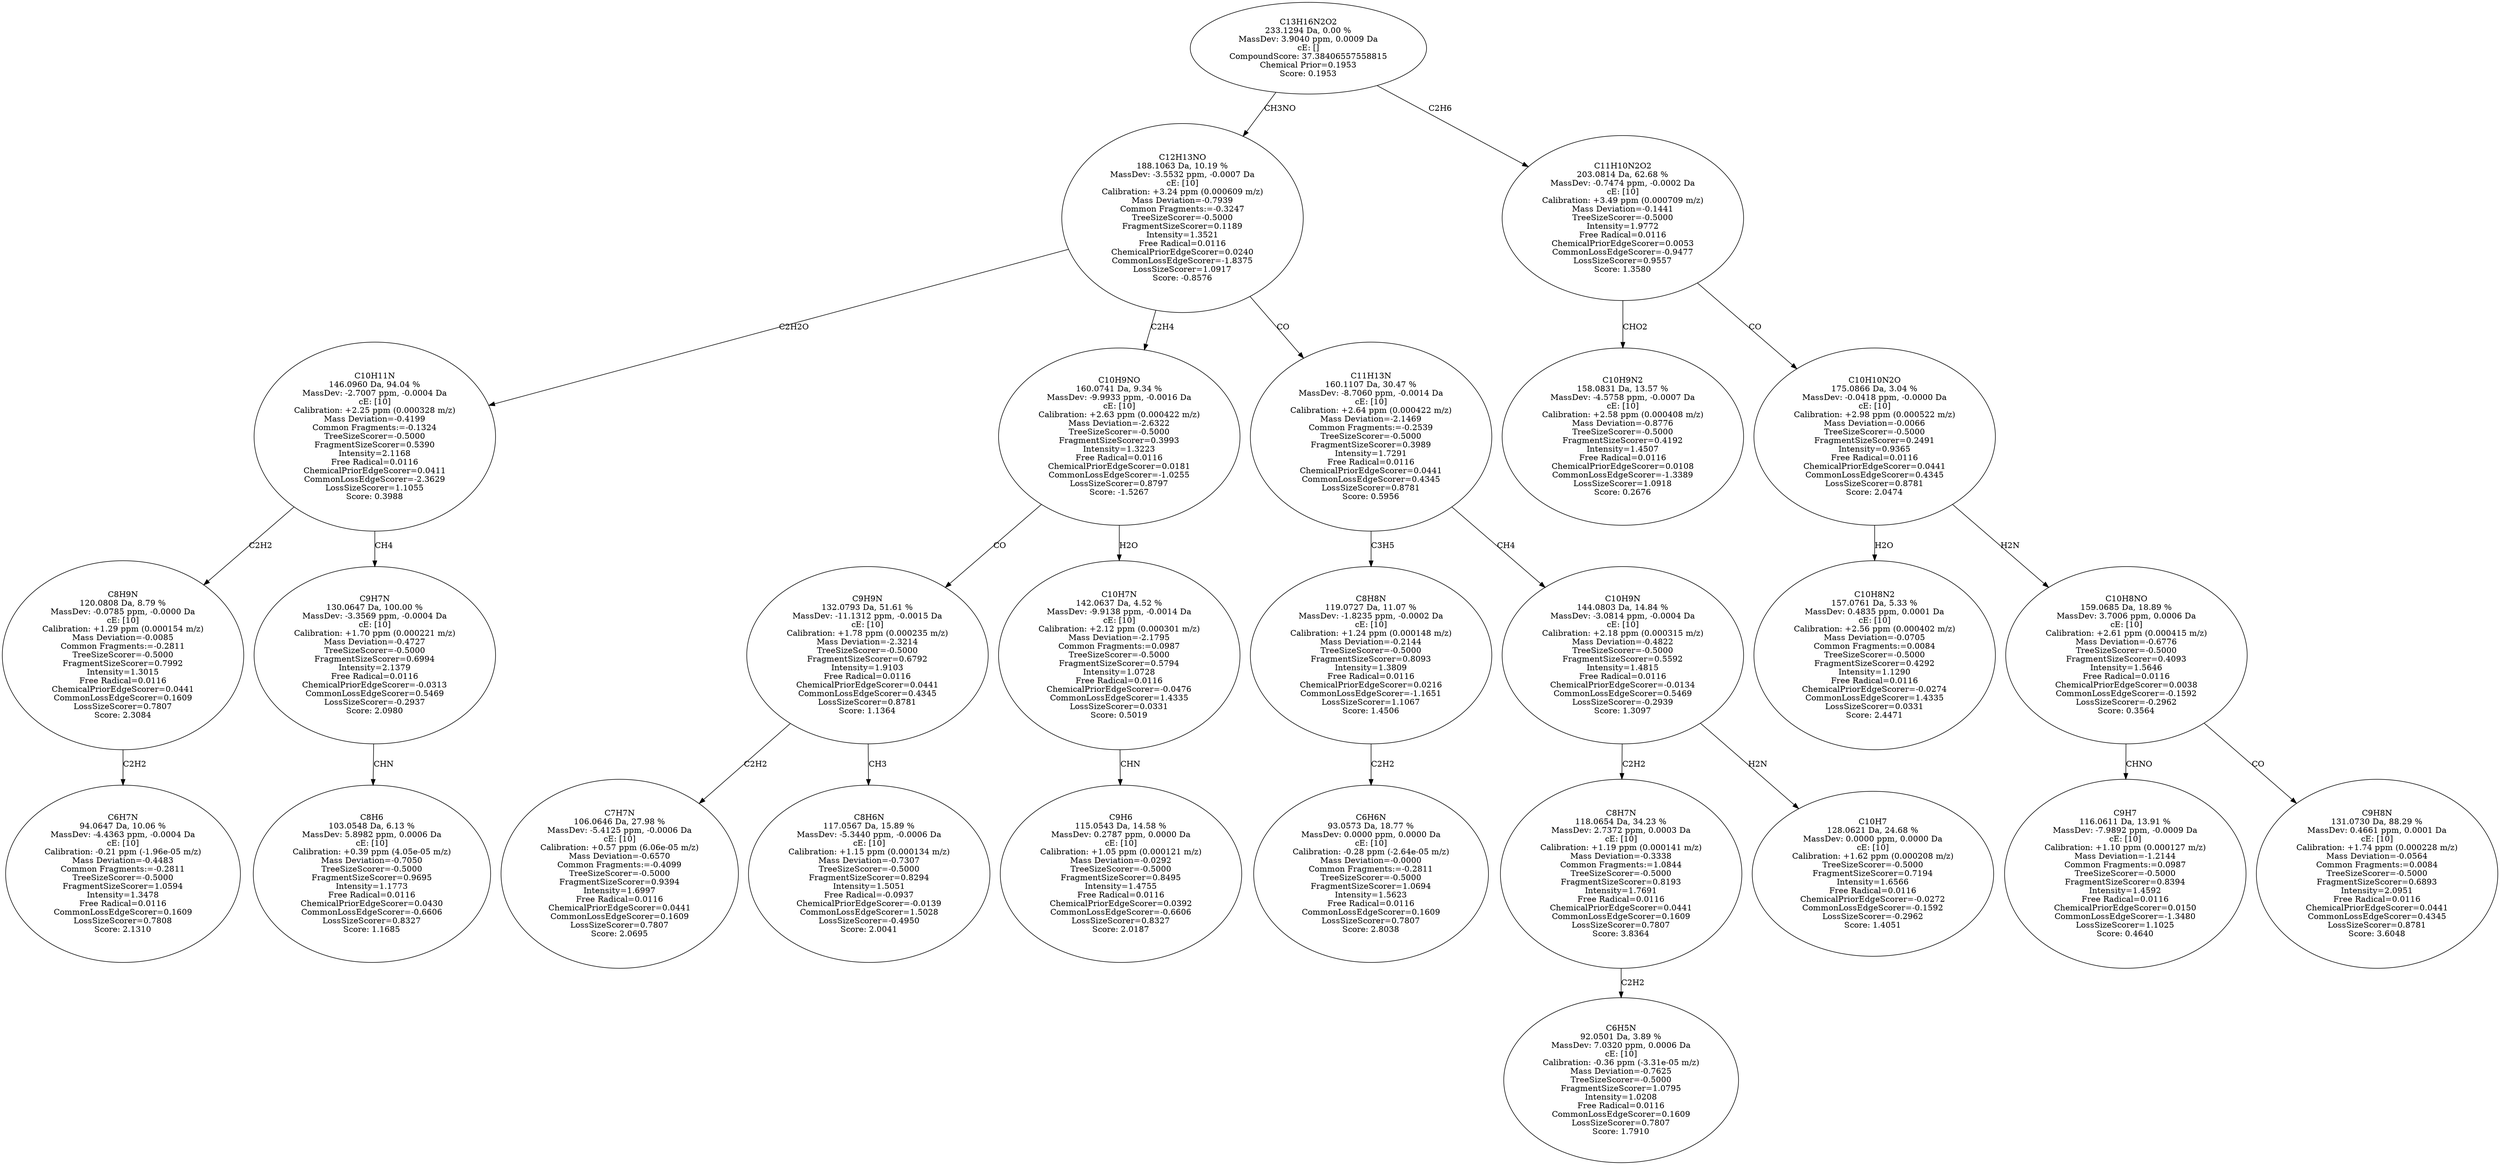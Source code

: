 strict digraph {
v1 [label="C6H7N\n94.0647 Da, 10.06 %\nMassDev: -4.4363 ppm, -0.0004 Da\ncE: [10]\nCalibration: -0.21 ppm (-1.96e-05 m/z)\nMass Deviation=-0.4483\nCommon Fragments:=-0.2811\nTreeSizeScorer=-0.5000\nFragmentSizeScorer=1.0594\nIntensity=1.3478\nFree Radical=0.0116\nCommonLossEdgeScorer=0.1609\nLossSizeScorer=0.7808\nScore: 2.1310"];
v2 [label="C8H9N\n120.0808 Da, 8.79 %\nMassDev: -0.0785 ppm, -0.0000 Da\ncE: [10]\nCalibration: +1.29 ppm (0.000154 m/z)\nMass Deviation=-0.0085\nCommon Fragments:=-0.2811\nTreeSizeScorer=-0.5000\nFragmentSizeScorer=0.7992\nIntensity=1.3015\nFree Radical=0.0116\nChemicalPriorEdgeScorer=0.0441\nCommonLossEdgeScorer=0.1609\nLossSizeScorer=0.7807\nScore: 2.3084"];
v3 [label="C8H6\n103.0548 Da, 6.13 %\nMassDev: 5.8982 ppm, 0.0006 Da\ncE: [10]\nCalibration: +0.39 ppm (4.05e-05 m/z)\nMass Deviation=-0.7050\nTreeSizeScorer=-0.5000\nFragmentSizeScorer=0.9695\nIntensity=1.1773\nFree Radical=0.0116\nChemicalPriorEdgeScorer=0.0430\nCommonLossEdgeScorer=-0.6606\nLossSizeScorer=0.8327\nScore: 1.1685"];
v4 [label="C9H7N\n130.0647 Da, 100.00 %\nMassDev: -3.3569 ppm, -0.0004 Da\ncE: [10]\nCalibration: +1.70 ppm (0.000221 m/z)\nMass Deviation=-0.4727\nTreeSizeScorer=-0.5000\nFragmentSizeScorer=0.6994\nIntensity=2.1379\nFree Radical=0.0116\nChemicalPriorEdgeScorer=-0.0313\nCommonLossEdgeScorer=0.5469\nLossSizeScorer=-0.2937\nScore: 2.0980"];
v5 [label="C10H11N\n146.0960 Da, 94.04 %\nMassDev: -2.7007 ppm, -0.0004 Da\ncE: [10]\nCalibration: +2.25 ppm (0.000328 m/z)\nMass Deviation=-0.4199\nCommon Fragments:=-0.1324\nTreeSizeScorer=-0.5000\nFragmentSizeScorer=0.5390\nIntensity=2.1168\nFree Radical=0.0116\nChemicalPriorEdgeScorer=0.0411\nCommonLossEdgeScorer=-2.3629\nLossSizeScorer=1.1055\nScore: 0.3988"];
v6 [label="C7H7N\n106.0646 Da, 27.98 %\nMassDev: -5.4125 ppm, -0.0006 Da\ncE: [10]\nCalibration: +0.57 ppm (6.06e-05 m/z)\nMass Deviation=-0.6570\nCommon Fragments:=-0.4099\nTreeSizeScorer=-0.5000\nFragmentSizeScorer=0.9394\nIntensity=1.6997\nFree Radical=0.0116\nChemicalPriorEdgeScorer=0.0441\nCommonLossEdgeScorer=0.1609\nLossSizeScorer=0.7807\nScore: 2.0695"];
v7 [label="C8H6N\n117.0567 Da, 15.89 %\nMassDev: -5.3440 ppm, -0.0006 Da\ncE: [10]\nCalibration: +1.15 ppm (0.000134 m/z)\nMass Deviation=-0.7307\nTreeSizeScorer=-0.5000\nFragmentSizeScorer=0.8294\nIntensity=1.5051\nFree Radical=-0.0937\nChemicalPriorEdgeScorer=-0.0139\nCommonLossEdgeScorer=1.5028\nLossSizeScorer=-0.4950\nScore: 2.0041"];
v8 [label="C9H9N\n132.0793 Da, 51.61 %\nMassDev: -11.1312 ppm, -0.0015 Da\ncE: [10]\nCalibration: +1.78 ppm (0.000235 m/z)\nMass Deviation=-2.3214\nTreeSizeScorer=-0.5000\nFragmentSizeScorer=0.6792\nIntensity=1.9103\nFree Radical=0.0116\nChemicalPriorEdgeScorer=0.0441\nCommonLossEdgeScorer=0.4345\nLossSizeScorer=0.8781\nScore: 1.1364"];
v9 [label="C9H6\n115.0543 Da, 14.58 %\nMassDev: 0.2787 ppm, 0.0000 Da\ncE: [10]\nCalibration: +1.05 ppm (0.000121 m/z)\nMass Deviation=-0.0292\nTreeSizeScorer=-0.5000\nFragmentSizeScorer=0.8495\nIntensity=1.4755\nFree Radical=0.0116\nChemicalPriorEdgeScorer=0.0392\nCommonLossEdgeScorer=-0.6606\nLossSizeScorer=0.8327\nScore: 2.0187"];
v10 [label="C10H7N\n142.0637 Da, 4.52 %\nMassDev: -9.9138 ppm, -0.0014 Da\ncE: [10]\nCalibration: +2.12 ppm (0.000301 m/z)\nMass Deviation=-2.1795\nCommon Fragments:=0.0987\nTreeSizeScorer=-0.5000\nFragmentSizeScorer=0.5794\nIntensity=1.0728\nFree Radical=0.0116\nChemicalPriorEdgeScorer=-0.0476\nCommonLossEdgeScorer=1.4335\nLossSizeScorer=0.0331\nScore: 0.5019"];
v11 [label="C10H9NO\n160.0741 Da, 9.34 %\nMassDev: -9.9933 ppm, -0.0016 Da\ncE: [10]\nCalibration: +2.63 ppm (0.000422 m/z)\nMass Deviation=-2.6322\nTreeSizeScorer=-0.5000\nFragmentSizeScorer=0.3993\nIntensity=1.3223\nFree Radical=0.0116\nChemicalPriorEdgeScorer=0.0181\nCommonLossEdgeScorer=-1.0255\nLossSizeScorer=0.8797\nScore: -1.5267"];
v12 [label="C6H6N\n93.0573 Da, 18.77 %\nMassDev: 0.0000 ppm, 0.0000 Da\ncE: [10]\nCalibration: -0.28 ppm (-2.64e-05 m/z)\nMass Deviation=-0.0000\nCommon Fragments:=-0.2811\nTreeSizeScorer=-0.5000\nFragmentSizeScorer=1.0694\nIntensity=1.5623\nFree Radical=0.0116\nCommonLossEdgeScorer=0.1609\nLossSizeScorer=0.7807\nScore: 2.8038"];
v13 [label="C8H8N\n119.0727 Da, 11.07 %\nMassDev: -1.8235 ppm, -0.0002 Da\ncE: [10]\nCalibration: +1.24 ppm (0.000148 m/z)\nMass Deviation=-0.2144\nTreeSizeScorer=-0.5000\nFragmentSizeScorer=0.8093\nIntensity=1.3809\nFree Radical=0.0116\nChemicalPriorEdgeScorer=0.0216\nCommonLossEdgeScorer=-1.1651\nLossSizeScorer=1.1067\nScore: 1.4506"];
v14 [label="C6H5N\n92.0501 Da, 3.89 %\nMassDev: 7.0320 ppm, 0.0006 Da\ncE: [10]\nCalibration: -0.36 ppm (-3.31e-05 m/z)\nMass Deviation=-0.7625\nTreeSizeScorer=-0.5000\nFragmentSizeScorer=1.0795\nIntensity=1.0208\nFree Radical=0.0116\nCommonLossEdgeScorer=0.1609\nLossSizeScorer=0.7807\nScore: 1.7910"];
v15 [label="C8H7N\n118.0654 Da, 34.23 %\nMassDev: 2.7372 ppm, 0.0003 Da\ncE: [10]\nCalibration: +1.19 ppm (0.000141 m/z)\nMass Deviation=-0.3338\nCommon Fragments:=1.0844\nTreeSizeScorer=-0.5000\nFragmentSizeScorer=0.8193\nIntensity=1.7691\nFree Radical=0.0116\nChemicalPriorEdgeScorer=0.0441\nCommonLossEdgeScorer=0.1609\nLossSizeScorer=0.7807\nScore: 3.8364"];
v16 [label="C10H7\n128.0621 Da, 24.68 %\nMassDev: 0.0000 ppm, 0.0000 Da\ncE: [10]\nCalibration: +1.62 ppm (0.000208 m/z)\nTreeSizeScorer=-0.5000\nFragmentSizeScorer=0.7194\nIntensity=1.6566\nFree Radical=0.0116\nChemicalPriorEdgeScorer=-0.0272\nCommonLossEdgeScorer=-0.1592\nLossSizeScorer=-0.2962\nScore: 1.4051"];
v17 [label="C10H9N\n144.0803 Da, 14.84 %\nMassDev: -3.0814 ppm, -0.0004 Da\ncE: [10]\nCalibration: +2.18 ppm (0.000315 m/z)\nMass Deviation=-0.4822\nTreeSizeScorer=-0.5000\nFragmentSizeScorer=0.5592\nIntensity=1.4815\nFree Radical=0.0116\nChemicalPriorEdgeScorer=-0.0134\nCommonLossEdgeScorer=0.5469\nLossSizeScorer=-0.2939\nScore: 1.3097"];
v18 [label="C11H13N\n160.1107 Da, 30.47 %\nMassDev: -8.7060 ppm, -0.0014 Da\ncE: [10]\nCalibration: +2.64 ppm (0.000422 m/z)\nMass Deviation=-2.1469\nCommon Fragments:=-0.2539\nTreeSizeScorer=-0.5000\nFragmentSizeScorer=0.3989\nIntensity=1.7291\nFree Radical=0.0116\nChemicalPriorEdgeScorer=0.0441\nCommonLossEdgeScorer=0.4345\nLossSizeScorer=0.8781\nScore: 0.5956"];
v19 [label="C12H13NO\n188.1063 Da, 10.19 %\nMassDev: -3.5532 ppm, -0.0007 Da\ncE: [10]\nCalibration: +3.24 ppm (0.000609 m/z)\nMass Deviation=-0.7939\nCommon Fragments:=-0.3247\nTreeSizeScorer=-0.5000\nFragmentSizeScorer=0.1189\nIntensity=1.3521\nFree Radical=0.0116\nChemicalPriorEdgeScorer=0.0240\nCommonLossEdgeScorer=-1.8375\nLossSizeScorer=1.0917\nScore: -0.8576"];
v20 [label="C10H9N2\n158.0831 Da, 13.57 %\nMassDev: -4.5758 ppm, -0.0007 Da\ncE: [10]\nCalibration: +2.58 ppm (0.000408 m/z)\nMass Deviation=-0.8776\nTreeSizeScorer=-0.5000\nFragmentSizeScorer=0.4192\nIntensity=1.4507\nFree Radical=0.0116\nChemicalPriorEdgeScorer=0.0108\nCommonLossEdgeScorer=-1.3389\nLossSizeScorer=1.0918\nScore: 0.2676"];
v21 [label="C10H8N2\n157.0761 Da, 5.33 %\nMassDev: 0.4835 ppm, 0.0001 Da\ncE: [10]\nCalibration: +2.56 ppm (0.000402 m/z)\nMass Deviation=-0.0705\nCommon Fragments:=0.0084\nTreeSizeScorer=-0.5000\nFragmentSizeScorer=0.4292\nIntensity=1.1290\nFree Radical=0.0116\nChemicalPriorEdgeScorer=-0.0274\nCommonLossEdgeScorer=1.4335\nLossSizeScorer=0.0331\nScore: 2.4471"];
v22 [label="C9H7\n116.0611 Da, 13.91 %\nMassDev: -7.9892 ppm, -0.0009 Da\ncE: [10]\nCalibration: +1.10 ppm (0.000127 m/z)\nMass Deviation=-1.2144\nCommon Fragments:=0.0987\nTreeSizeScorer=-0.5000\nFragmentSizeScorer=0.8394\nIntensity=1.4592\nFree Radical=0.0116\nChemicalPriorEdgeScorer=0.0150\nCommonLossEdgeScorer=-1.3480\nLossSizeScorer=1.1025\nScore: 0.4640"];
v23 [label="C9H8N\n131.0730 Da, 88.29 %\nMassDev: 0.4661 ppm, 0.0001 Da\ncE: [10]\nCalibration: +1.74 ppm (0.000228 m/z)\nMass Deviation=-0.0564\nCommon Fragments:=0.0084\nTreeSizeScorer=-0.5000\nFragmentSizeScorer=0.6893\nIntensity=2.0951\nFree Radical=0.0116\nChemicalPriorEdgeScorer=0.0441\nCommonLossEdgeScorer=0.4345\nLossSizeScorer=0.8781\nScore: 3.6048"];
v24 [label="C10H8NO\n159.0685 Da, 18.89 %\nMassDev: 3.7006 ppm, 0.0006 Da\ncE: [10]\nCalibration: +2.61 ppm (0.000415 m/z)\nMass Deviation=-0.6776\nTreeSizeScorer=-0.5000\nFragmentSizeScorer=0.4093\nIntensity=1.5646\nFree Radical=0.0116\nChemicalPriorEdgeScorer=0.0038\nCommonLossEdgeScorer=-0.1592\nLossSizeScorer=-0.2962\nScore: 0.3564"];
v25 [label="C10H10N2O\n175.0866 Da, 3.04 %\nMassDev: -0.0418 ppm, -0.0000 Da\ncE: [10]\nCalibration: +2.98 ppm (0.000522 m/z)\nMass Deviation=-0.0066\nTreeSizeScorer=-0.5000\nFragmentSizeScorer=0.2491\nIntensity=0.9365\nFree Radical=0.0116\nChemicalPriorEdgeScorer=0.0441\nCommonLossEdgeScorer=0.4345\nLossSizeScorer=0.8781\nScore: 2.0474"];
v26 [label="C11H10N2O2\n203.0814 Da, 62.68 %\nMassDev: -0.7474 ppm, -0.0002 Da\ncE: [10]\nCalibration: +3.49 ppm (0.000709 m/z)\nMass Deviation=-0.1441\nTreeSizeScorer=-0.5000\nIntensity=1.9772\nFree Radical=0.0116\nChemicalPriorEdgeScorer=0.0053\nCommonLossEdgeScorer=-0.9477\nLossSizeScorer=0.9557\nScore: 1.3580"];
v27 [label="C13H16N2O2\n233.1294 Da, 0.00 %\nMassDev: 3.9040 ppm, 0.0009 Da\ncE: []\nCompoundScore: 37.38406557558815\nChemical Prior=0.1953\nScore: 0.1953"];
v2 -> v1 [label="C2H2"];
v5 -> v2 [label="C2H2"];
v4 -> v3 [label="CHN"];
v5 -> v4 [label="CH4"];
v19 -> v5 [label="C2H2O"];
v8 -> v6 [label="C2H2"];
v8 -> v7 [label="CH3"];
v11 -> v8 [label="CO"];
v10 -> v9 [label="CHN"];
v11 -> v10 [label="H2O"];
v19 -> v11 [label="C2H4"];
v13 -> v12 [label="C2H2"];
v18 -> v13 [label="C3H5"];
v15 -> v14 [label="C2H2"];
v17 -> v15 [label="C2H2"];
v17 -> v16 [label="H2N"];
v18 -> v17 [label="CH4"];
v19 -> v18 [label="CO"];
v27 -> v19 [label="CH3NO"];
v26 -> v20 [label="CHO2"];
v25 -> v21 [label="H2O"];
v24 -> v22 [label="CHNO"];
v24 -> v23 [label="CO"];
v25 -> v24 [label="H2N"];
v26 -> v25 [label="CO"];
v27 -> v26 [label="C2H6"];
}
